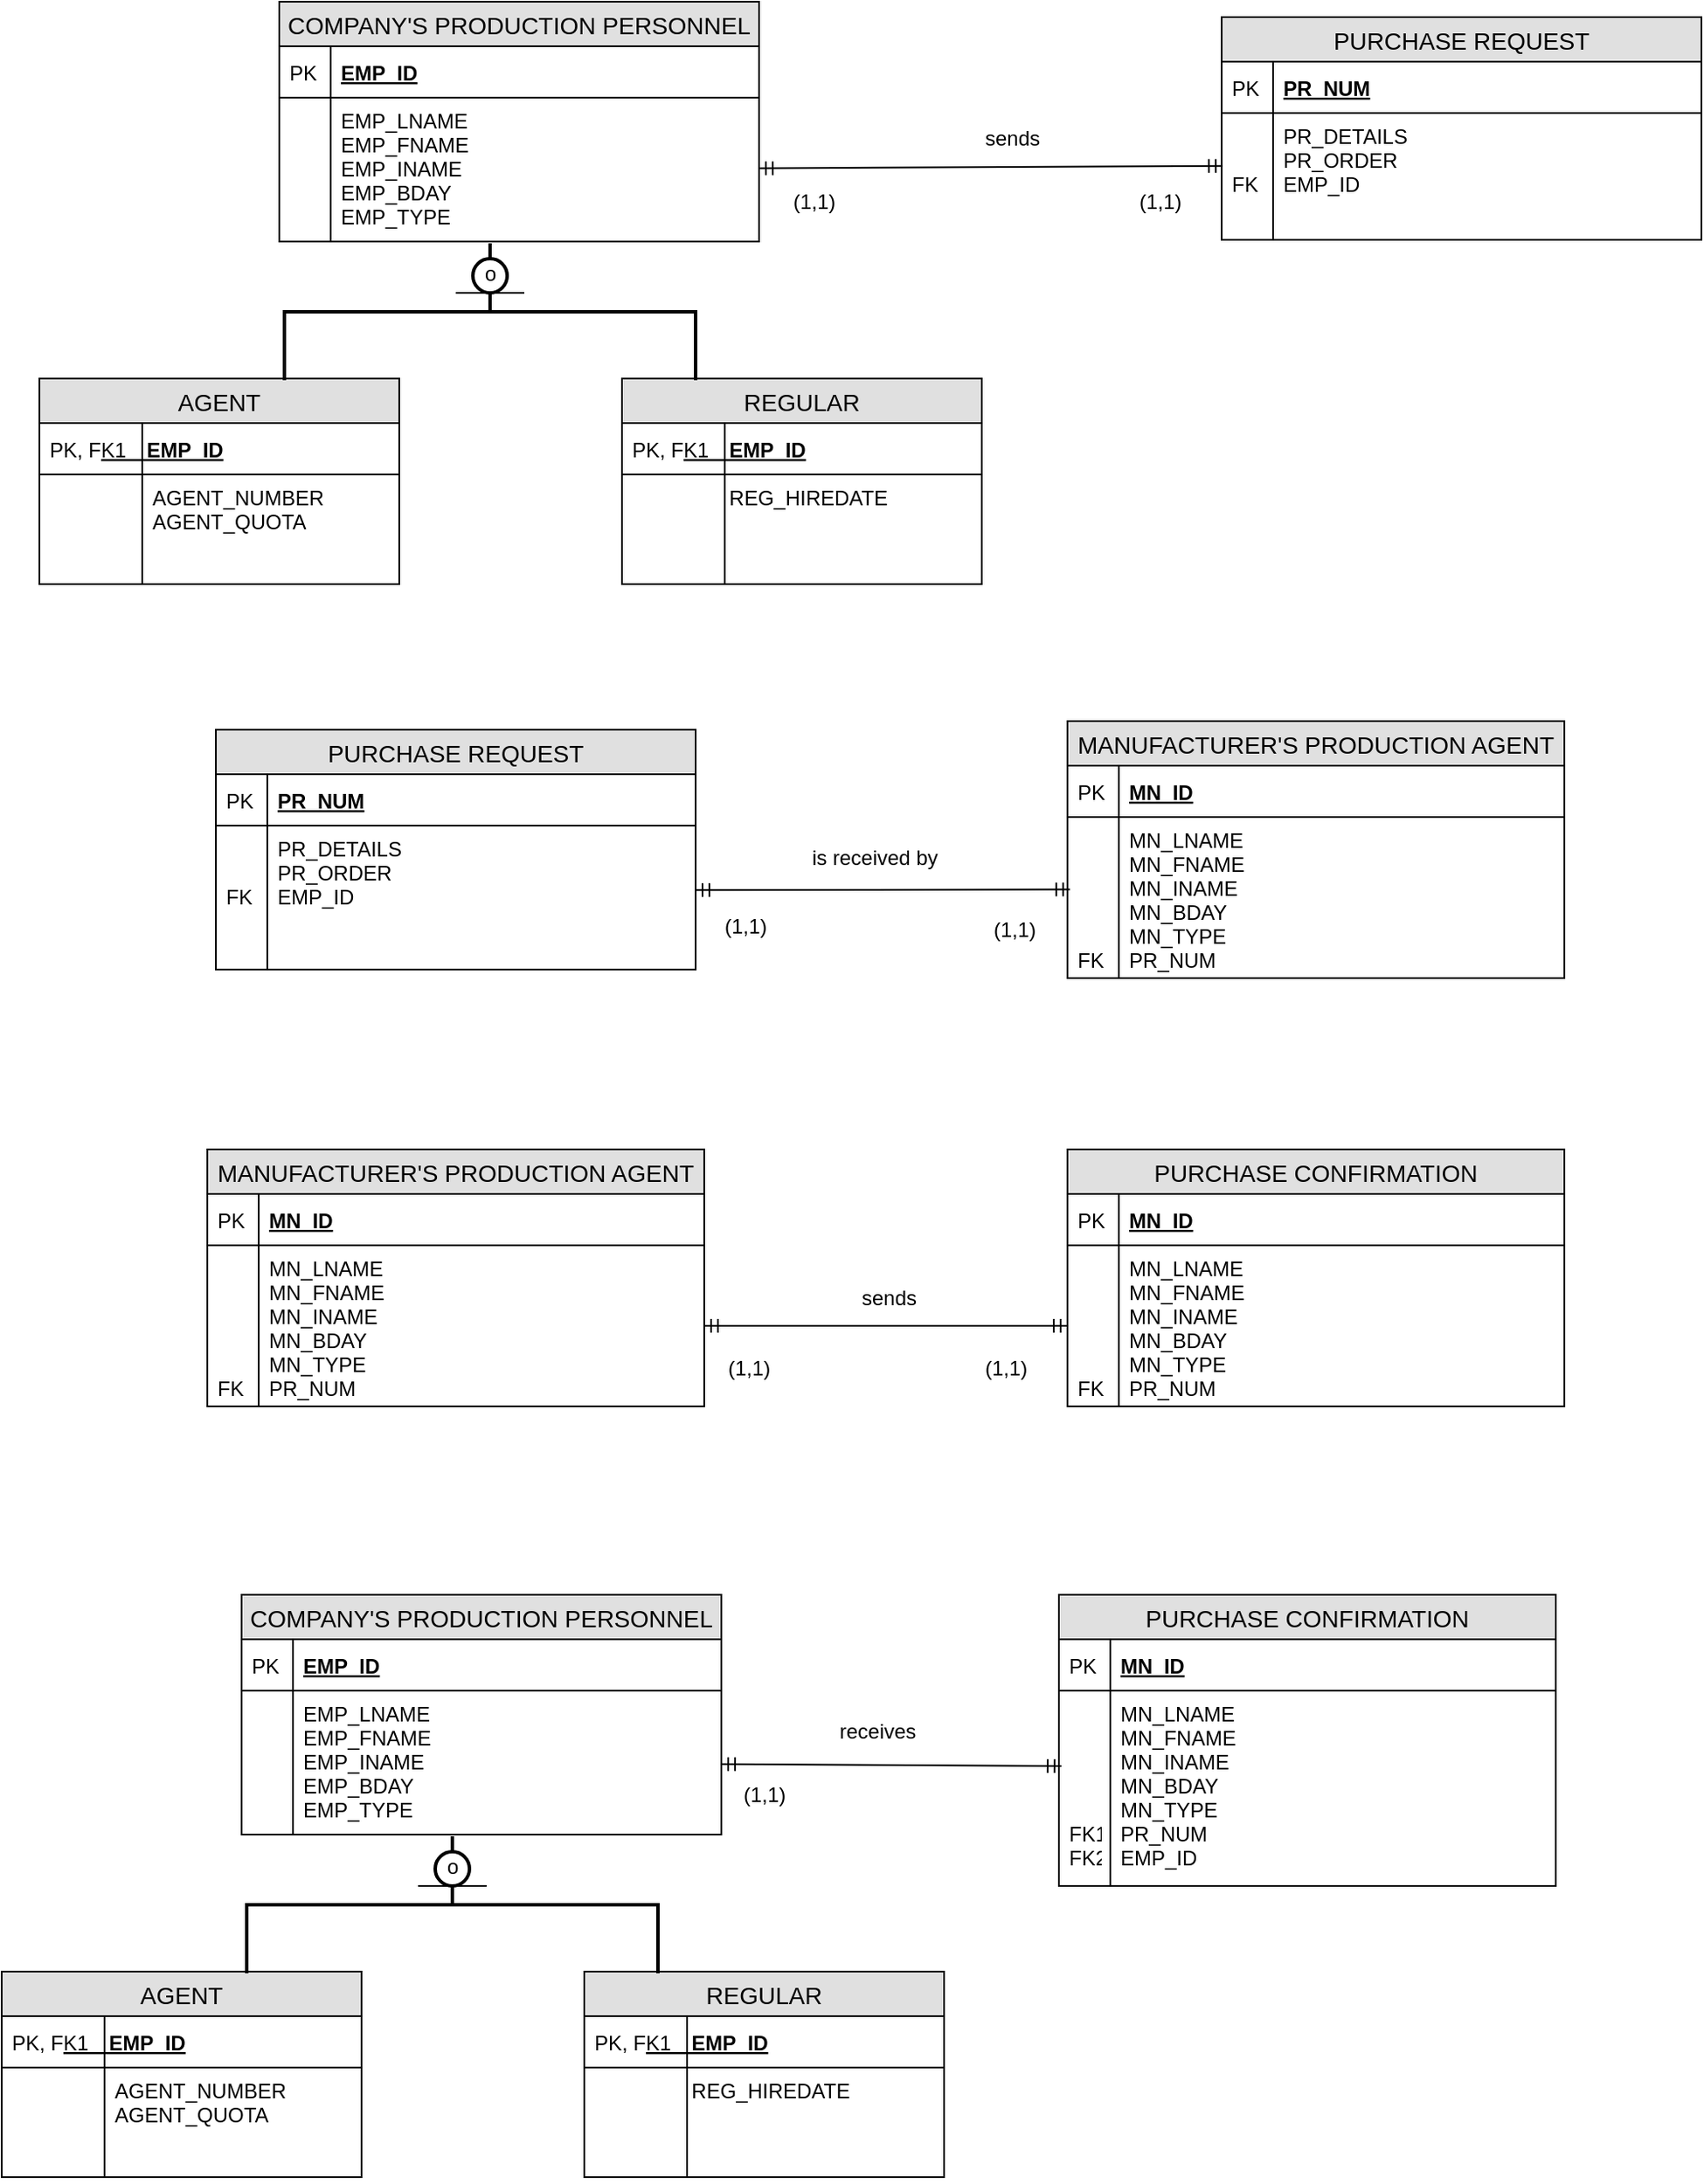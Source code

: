 <mxfile version="11.2.9" type="github" pages="1"><diagram id="ZgiR-9O1N4djcepu7My_" name="Page-1"><mxGraphModel dx="1338" dy="267" grid="1" gridSize="10" guides="1" tooltips="1" connect="1" arrows="1" fold="1" page="1" pageScale="1" pageWidth="850" pageHeight="1100" math="0" shadow="0"><root><mxCell id="0"/><mxCell id="1" parent="0"/><mxCell id="qeSE1AVoGnrq15DQRfRD-1" value="COMPANY'S PRODUCTION PERSONNEL" style="swimlane;fontStyle=0;childLayout=stackLayout;horizontal=1;startSize=26;fillColor=#e0e0e0;horizontalStack=0;resizeParent=1;resizeParentMax=0;resizeLast=0;collapsible=1;marginBottom=0;swimlaneFillColor=#ffffff;align=center;fontSize=14;" vertex="1" parent="1"><mxGeometry x="70" y="60" width="280" height="140" as="geometry"/></mxCell><mxCell id="qeSE1AVoGnrq15DQRfRD-2" value="EMP_ID" style="shape=partialRectangle;top=0;left=0;right=0;bottom=1;align=left;verticalAlign=middle;fillColor=none;spacingLeft=34;spacingRight=4;overflow=hidden;rotatable=0;points=[[0,0.5],[1,0.5]];portConstraint=eastwest;dropTarget=0;fontStyle=5;fontSize=12;" vertex="1" parent="qeSE1AVoGnrq15DQRfRD-1"><mxGeometry y="26" width="280" height="30" as="geometry"/></mxCell><mxCell id="qeSE1AVoGnrq15DQRfRD-3" value="PK" style="shape=partialRectangle;top=0;left=0;bottom=0;fillColor=none;align=left;verticalAlign=middle;spacingLeft=4;spacingRight=4;overflow=hidden;rotatable=0;points=[];portConstraint=eastwest;part=1;fontSize=12;" vertex="1" connectable="0" parent="qeSE1AVoGnrq15DQRfRD-2"><mxGeometry width="30" height="30" as="geometry"/></mxCell><mxCell id="qeSE1AVoGnrq15DQRfRD-4" value="EMP_LNAME&#10;EMP_FNAME&#10;EMP_INAME&#10;EMP_BDAY&#10;EMP_TYPE" style="shape=partialRectangle;top=0;left=0;right=0;bottom=0;align=left;verticalAlign=top;fillColor=none;spacingLeft=34;spacingRight=4;overflow=hidden;rotatable=0;points=[[0,0.5],[1,0.5]];portConstraint=eastwest;dropTarget=0;fontSize=12;" vertex="1" parent="qeSE1AVoGnrq15DQRfRD-1"><mxGeometry y="56" width="280" height="84" as="geometry"/></mxCell><mxCell id="qeSE1AVoGnrq15DQRfRD-5" value="" style="shape=partialRectangle;top=0;left=0;bottom=0;fillColor=none;align=left;verticalAlign=top;spacingLeft=4;spacingRight=4;overflow=hidden;rotatable=0;points=[];portConstraint=eastwest;part=1;fontSize=12;" vertex="1" connectable="0" parent="qeSE1AVoGnrq15DQRfRD-4"><mxGeometry width="30" height="84.0" as="geometry"/></mxCell><mxCell id="qeSE1AVoGnrq15DQRfRD-12" value="AGENT" style="swimlane;fontStyle=0;childLayout=stackLayout;horizontal=1;startSize=26;fillColor=#e0e0e0;horizontalStack=0;resizeParent=1;resizeParentMax=0;resizeLast=0;collapsible=1;marginBottom=0;swimlaneFillColor=#ffffff;align=center;fontSize=14;" vertex="1" parent="1"><mxGeometry x="-70" y="280" width="210" height="120" as="geometry"/></mxCell><mxCell id="qeSE1AVoGnrq15DQRfRD-13" value="        EMP_ID" style="shape=partialRectangle;top=0;left=0;right=0;bottom=1;align=left;verticalAlign=middle;fillColor=none;spacingLeft=34;spacingRight=4;overflow=hidden;rotatable=0;points=[[0,0.5],[1,0.5]];portConstraint=eastwest;dropTarget=0;fontStyle=5;fontSize=12;" vertex="1" parent="qeSE1AVoGnrq15DQRfRD-12"><mxGeometry y="26" width="210" height="30" as="geometry"/></mxCell><mxCell id="qeSE1AVoGnrq15DQRfRD-14" value="PK, FK1" style="shape=partialRectangle;top=0;left=0;bottom=0;fillColor=none;align=left;verticalAlign=middle;spacingLeft=4;spacingRight=4;overflow=hidden;rotatable=0;points=[];portConstraint=eastwest;part=1;fontSize=12;" vertex="1" connectable="0" parent="qeSE1AVoGnrq15DQRfRD-13"><mxGeometry width="60" height="30" as="geometry"/></mxCell><mxCell id="qeSE1AVoGnrq15DQRfRD-15" value="         AGENT_NUMBER&#10;         AGENT_QUOTA" style="shape=partialRectangle;top=0;left=0;right=0;bottom=0;align=left;verticalAlign=top;fillColor=none;spacingLeft=34;spacingRight=4;overflow=hidden;rotatable=0;points=[[0,0.5],[1,0.5]];portConstraint=eastwest;dropTarget=0;fontSize=12;" vertex="1" parent="qeSE1AVoGnrq15DQRfRD-12"><mxGeometry y="56" width="210" height="64" as="geometry"/></mxCell><mxCell id="qeSE1AVoGnrq15DQRfRD-16" value="" style="shape=partialRectangle;top=0;left=0;bottom=0;fillColor=none;align=left;verticalAlign=top;spacingLeft=4;spacingRight=4;overflow=hidden;rotatable=0;points=[];portConstraint=eastwest;part=1;fontSize=12;" vertex="1" connectable="0" parent="qeSE1AVoGnrq15DQRfRD-15"><mxGeometry width="60" height="64" as="geometry"/></mxCell><mxCell id="qeSE1AVoGnrq15DQRfRD-22" value="REGULAR" style="swimlane;fontStyle=0;childLayout=stackLayout;horizontal=1;startSize=26;fillColor=#e0e0e0;horizontalStack=0;resizeParent=1;resizeParentMax=0;resizeLast=0;collapsible=1;marginBottom=0;swimlaneFillColor=#ffffff;align=center;fontSize=14;" vertex="1" parent="1"><mxGeometry x="270" y="280" width="210" height="120" as="geometry"/></mxCell><mxCell id="qeSE1AVoGnrq15DQRfRD-23" value="        EMP_ID" style="shape=partialRectangle;top=0;left=0;right=0;bottom=1;align=left;verticalAlign=middle;fillColor=none;spacingLeft=34;spacingRight=4;overflow=hidden;rotatable=0;points=[[0,0.5],[1,0.5]];portConstraint=eastwest;dropTarget=0;fontStyle=5;fontSize=12;" vertex="1" parent="qeSE1AVoGnrq15DQRfRD-22"><mxGeometry y="26" width="210" height="30" as="geometry"/></mxCell><mxCell id="qeSE1AVoGnrq15DQRfRD-24" value="PK, FK1" style="shape=partialRectangle;top=0;left=0;bottom=0;fillColor=none;align=left;verticalAlign=middle;spacingLeft=4;spacingRight=4;overflow=hidden;rotatable=0;points=[];portConstraint=eastwest;part=1;fontSize=12;" vertex="1" connectable="0" parent="qeSE1AVoGnrq15DQRfRD-23"><mxGeometry width="60" height="30" as="geometry"/></mxCell><mxCell id="qeSE1AVoGnrq15DQRfRD-25" value="        REG_HIREDATE" style="shape=partialRectangle;top=0;left=0;right=0;bottom=0;align=left;verticalAlign=top;fillColor=none;spacingLeft=34;spacingRight=4;overflow=hidden;rotatable=0;points=[[0,0.5],[1,0.5]];portConstraint=eastwest;dropTarget=0;fontSize=12;" vertex="1" parent="qeSE1AVoGnrq15DQRfRD-22"><mxGeometry y="56" width="210" height="64" as="geometry"/></mxCell><mxCell id="qeSE1AVoGnrq15DQRfRD-26" value="" style="shape=partialRectangle;top=0;left=0;bottom=0;fillColor=none;align=left;verticalAlign=top;spacingLeft=4;spacingRight=4;overflow=hidden;rotatable=0;points=[];portConstraint=eastwest;part=1;fontSize=12;" vertex="1" connectable="0" parent="qeSE1AVoGnrq15DQRfRD-25"><mxGeometry width="60" height="64" as="geometry"/></mxCell><mxCell id="qeSE1AVoGnrq15DQRfRD-31" value="" style="strokeWidth=2;html=1;shape=mxgraph.flowchart.annotation_2;align=left;pointerEvents=1;rotation=90;" vertex="1" parent="1"><mxGeometry x="153" y="121" width="80" height="240" as="geometry"/></mxCell><mxCell id="qeSE1AVoGnrq15DQRfRD-32" value="" style="verticalLabelPosition=bottom;verticalAlign=top;html=1;strokeWidth=2;shape=mxgraph.flowchart.on-page_reference;" vertex="1" parent="1"><mxGeometry x="183" y="210" width="20" height="20" as="geometry"/></mxCell><mxCell id="qeSE1AVoGnrq15DQRfRD-33" value="" style="line;strokeWidth=1;fillColor=none;align=left;verticalAlign=middle;spacingTop=-1;spacingLeft=3;spacingRight=3;rotatable=0;labelPosition=right;points=[];portConstraint=eastwest;fontSize=12;" vertex="1" parent="1"><mxGeometry x="173" y="226" width="40" height="8" as="geometry"/></mxCell><mxCell id="qeSE1AVoGnrq15DQRfRD-35" value="o" style="text;html=1;resizable=0;points=[];autosize=1;align=left;verticalAlign=top;spacingTop=-4;" vertex="1" parent="1"><mxGeometry x="188" y="209" width="20" height="20" as="geometry"/></mxCell><mxCell id="qeSE1AVoGnrq15DQRfRD-36" value="PURCHASE REQUEST" style="swimlane;fontStyle=0;childLayout=stackLayout;horizontal=1;startSize=26;fillColor=#e0e0e0;horizontalStack=0;resizeParent=1;resizeParentMax=0;resizeLast=0;collapsible=1;marginBottom=0;swimlaneFillColor=#ffffff;align=center;fontSize=14;" vertex="1" parent="1"><mxGeometry x="620" y="69" width="280" height="130" as="geometry"/></mxCell><mxCell id="qeSE1AVoGnrq15DQRfRD-37" value="PR_NUM" style="shape=partialRectangle;top=0;left=0;right=0;bottom=1;align=left;verticalAlign=middle;fillColor=none;spacingLeft=34;spacingRight=4;overflow=hidden;rotatable=0;points=[[0,0.5],[1,0.5]];portConstraint=eastwest;dropTarget=0;fontStyle=5;fontSize=12;" vertex="1" parent="qeSE1AVoGnrq15DQRfRD-36"><mxGeometry y="26" width="280" height="30" as="geometry"/></mxCell><mxCell id="qeSE1AVoGnrq15DQRfRD-38" value="PK" style="shape=partialRectangle;top=0;left=0;bottom=0;fillColor=none;align=left;verticalAlign=middle;spacingLeft=4;spacingRight=4;overflow=hidden;rotatable=0;points=[];portConstraint=eastwest;part=1;fontSize=12;" vertex="1" connectable="0" parent="qeSE1AVoGnrq15DQRfRD-37"><mxGeometry width="30" height="30" as="geometry"/></mxCell><mxCell id="qeSE1AVoGnrq15DQRfRD-39" value="PR_DETAILS&#10;PR_ORDER&#10;EMP_ID" style="shape=partialRectangle;top=0;left=0;right=0;bottom=0;align=left;verticalAlign=top;fillColor=none;spacingLeft=34;spacingRight=4;overflow=hidden;rotatable=0;points=[[0,0.5],[1,0.5]];portConstraint=eastwest;dropTarget=0;fontSize=12;" vertex="1" parent="qeSE1AVoGnrq15DQRfRD-36"><mxGeometry y="56" width="280" height="74" as="geometry"/></mxCell><mxCell id="qeSE1AVoGnrq15DQRfRD-40" value="&#10;&#10;FK" style="shape=partialRectangle;top=0;left=0;bottom=0;fillColor=none;align=left;verticalAlign=top;spacingLeft=4;spacingRight=4;overflow=hidden;rotatable=0;points=[];portConstraint=eastwest;part=1;fontSize=12;" vertex="1" connectable="0" parent="qeSE1AVoGnrq15DQRfRD-39"><mxGeometry width="30" height="74.0" as="geometry"/></mxCell><mxCell id="qeSE1AVoGnrq15DQRfRD-41" style="rounded=0;orthogonalLoop=1;jettySize=auto;html=1;entryX=0.002;entryY=0.417;entryDx=0;entryDy=0;entryPerimeter=0;startArrow=ERmandOne;startFill=0;endArrow=ERmandOne;endFill=0;" edge="1" parent="1" source="qeSE1AVoGnrq15DQRfRD-4" target="qeSE1AVoGnrq15DQRfRD-39"><mxGeometry relative="1" as="geometry"><mxPoint x="610" y="158" as="targetPoint"/></mxGeometry></mxCell><mxCell id="qeSE1AVoGnrq15DQRfRD-42" value="sends" style="text;html=1;resizable=0;points=[];autosize=1;align=left;verticalAlign=top;spacingTop=-4;" vertex="1" parent="1"><mxGeometry x="480" y="130" width="50" height="20" as="geometry"/></mxCell><mxCell id="qeSE1AVoGnrq15DQRfRD-43" value="(1,1)" style="text;html=1;resizable=0;points=[];autosize=1;align=left;verticalAlign=top;spacingTop=-4;" vertex="1" parent="1"><mxGeometry x="368" y="167" width="40" height="20" as="geometry"/></mxCell><mxCell id="qeSE1AVoGnrq15DQRfRD-44" value="(1,1)" style="text;html=1;resizable=0;points=[];autosize=1;align=left;verticalAlign=top;spacingTop=-4;" vertex="1" parent="1"><mxGeometry x="570" y="167" width="40" height="20" as="geometry"/></mxCell><mxCell id="qeSE1AVoGnrq15DQRfRD-47" value="PURCHASE REQUEST" style="swimlane;fontStyle=0;childLayout=stackLayout;horizontal=1;startSize=26;fillColor=#e0e0e0;horizontalStack=0;resizeParent=1;resizeParentMax=0;resizeLast=0;collapsible=1;marginBottom=0;swimlaneFillColor=#ffffff;align=center;fontSize=14;" vertex="1" parent="1"><mxGeometry x="33" y="485" width="280" height="140" as="geometry"/></mxCell><mxCell id="qeSE1AVoGnrq15DQRfRD-48" value="PR_NUM" style="shape=partialRectangle;top=0;left=0;right=0;bottom=1;align=left;verticalAlign=middle;fillColor=none;spacingLeft=34;spacingRight=4;overflow=hidden;rotatable=0;points=[[0,0.5],[1,0.5]];portConstraint=eastwest;dropTarget=0;fontStyle=5;fontSize=12;" vertex="1" parent="qeSE1AVoGnrq15DQRfRD-47"><mxGeometry y="26" width="280" height="30" as="geometry"/></mxCell><mxCell id="qeSE1AVoGnrq15DQRfRD-49" value="PK" style="shape=partialRectangle;top=0;left=0;bottom=0;fillColor=none;align=left;verticalAlign=middle;spacingLeft=4;spacingRight=4;overflow=hidden;rotatable=0;points=[];portConstraint=eastwest;part=1;fontSize=12;" vertex="1" connectable="0" parent="qeSE1AVoGnrq15DQRfRD-48"><mxGeometry width="30" height="30" as="geometry"/></mxCell><mxCell id="qeSE1AVoGnrq15DQRfRD-50" value="PR_DETAILS&#10;PR_ORDER&#10;EMP_ID" style="shape=partialRectangle;top=0;left=0;right=0;bottom=0;align=left;verticalAlign=top;fillColor=none;spacingLeft=34;spacingRight=4;overflow=hidden;rotatable=0;points=[[0,0.5],[1,0.5]];portConstraint=eastwest;dropTarget=0;fontSize=12;" vertex="1" parent="qeSE1AVoGnrq15DQRfRD-47"><mxGeometry y="56" width="280" height="84" as="geometry"/></mxCell><mxCell id="qeSE1AVoGnrq15DQRfRD-51" value="&#10;&#10;FK" style="shape=partialRectangle;top=0;left=0;bottom=0;fillColor=none;align=left;verticalAlign=top;spacingLeft=4;spacingRight=4;overflow=hidden;rotatable=0;points=[];portConstraint=eastwest;part=1;fontSize=12;" vertex="1" connectable="0" parent="qeSE1AVoGnrq15DQRfRD-50"><mxGeometry width="30" height="84.0" as="geometry"/></mxCell><mxCell id="qeSE1AVoGnrq15DQRfRD-52" value="MANUFACTURER'S PRODUCTION AGENT" style="swimlane;fontStyle=0;childLayout=stackLayout;horizontal=1;startSize=26;fillColor=#e0e0e0;horizontalStack=0;resizeParent=1;resizeParentMax=0;resizeLast=0;collapsible=1;marginBottom=0;swimlaneFillColor=#ffffff;align=center;fontSize=14;" vertex="1" parent="1"><mxGeometry x="530" y="480" width="290" height="150" as="geometry"/></mxCell><mxCell id="qeSE1AVoGnrq15DQRfRD-53" value="MN_ID" style="shape=partialRectangle;top=0;left=0;right=0;bottom=1;align=left;verticalAlign=middle;fillColor=none;spacingLeft=34;spacingRight=4;overflow=hidden;rotatable=0;points=[[0,0.5],[1,0.5]];portConstraint=eastwest;dropTarget=0;fontStyle=5;fontSize=12;" vertex="1" parent="qeSE1AVoGnrq15DQRfRD-52"><mxGeometry y="26" width="290" height="30" as="geometry"/></mxCell><mxCell id="qeSE1AVoGnrq15DQRfRD-54" value="PK" style="shape=partialRectangle;top=0;left=0;bottom=0;fillColor=none;align=left;verticalAlign=middle;spacingLeft=4;spacingRight=4;overflow=hidden;rotatable=0;points=[];portConstraint=eastwest;part=1;fontSize=12;" vertex="1" connectable="0" parent="qeSE1AVoGnrq15DQRfRD-53"><mxGeometry width="30" height="30" as="geometry"/></mxCell><mxCell id="qeSE1AVoGnrq15DQRfRD-55" value="MN_LNAME&#10;MN_FNAME&#10;MN_INAME&#10;MN_BDAY&#10;MN_TYPE&#10;PR_NUM" style="shape=partialRectangle;top=0;left=0;right=0;bottom=0;align=left;verticalAlign=top;fillColor=none;spacingLeft=34;spacingRight=4;overflow=hidden;rotatable=0;points=[[0,0.5],[1,0.5]];portConstraint=eastwest;dropTarget=0;fontSize=12;" vertex="1" parent="qeSE1AVoGnrq15DQRfRD-52"><mxGeometry y="56" width="290" height="94" as="geometry"/></mxCell><mxCell id="qeSE1AVoGnrq15DQRfRD-56" value="&#10;&#10;&#10;&#10;&#10;FK" style="shape=partialRectangle;top=0;left=0;bottom=0;fillColor=none;align=left;verticalAlign=top;spacingLeft=4;spacingRight=4;overflow=hidden;rotatable=0;points=[];portConstraint=eastwest;part=1;fontSize=12;" vertex="1" connectable="0" parent="qeSE1AVoGnrq15DQRfRD-55"><mxGeometry width="30" height="94.0" as="geometry"/></mxCell><mxCell id="qeSE1AVoGnrq15DQRfRD-57" style="edgeStyle=none;rounded=0;orthogonalLoop=1;jettySize=auto;html=1;startArrow=ERmandOne;startFill=0;endArrow=ERmandOne;endFill=0;entryX=0.005;entryY=0.45;entryDx=0;entryDy=0;entryPerimeter=0;" edge="1" parent="1" target="qeSE1AVoGnrq15DQRfRD-55"><mxGeometry relative="1" as="geometry"><mxPoint x="313" y="578.576" as="sourcePoint"/><mxPoint x="531" y="577" as="targetPoint"/></mxGeometry></mxCell><mxCell id="qeSE1AVoGnrq15DQRfRD-58" value="is received by" style="text;html=1;resizable=0;points=[];autosize=1;align=left;verticalAlign=top;spacingTop=-4;" vertex="1" parent="1"><mxGeometry x="379" y="550" width="90" height="20" as="geometry"/></mxCell><mxCell id="qeSE1AVoGnrq15DQRfRD-59" value="(1,1)" style="text;html=1;resizable=0;points=[];autosize=1;align=left;verticalAlign=top;spacingTop=-4;" vertex="1" parent="1"><mxGeometry x="328" y="590" width="40" height="20" as="geometry"/></mxCell><mxCell id="qeSE1AVoGnrq15DQRfRD-60" value="(1,1)" style="text;html=1;resizable=0;points=[];autosize=1;align=left;verticalAlign=top;spacingTop=-4;" vertex="1" parent="1"><mxGeometry x="485" y="592" width="40" height="20" as="geometry"/></mxCell><mxCell id="qeSE1AVoGnrq15DQRfRD-61" value="MANUFACTURER'S PRODUCTION AGENT" style="swimlane;fontStyle=0;childLayout=stackLayout;horizontal=1;startSize=26;fillColor=#e0e0e0;horizontalStack=0;resizeParent=1;resizeParentMax=0;resizeLast=0;collapsible=1;marginBottom=0;swimlaneFillColor=#ffffff;align=center;fontSize=14;" vertex="1" parent="1"><mxGeometry x="28" y="730" width="290" height="150" as="geometry"/></mxCell><mxCell id="qeSE1AVoGnrq15DQRfRD-62" value="MN_ID" style="shape=partialRectangle;top=0;left=0;right=0;bottom=1;align=left;verticalAlign=middle;fillColor=none;spacingLeft=34;spacingRight=4;overflow=hidden;rotatable=0;points=[[0,0.5],[1,0.5]];portConstraint=eastwest;dropTarget=0;fontStyle=5;fontSize=12;" vertex="1" parent="qeSE1AVoGnrq15DQRfRD-61"><mxGeometry y="26" width="290" height="30" as="geometry"/></mxCell><mxCell id="qeSE1AVoGnrq15DQRfRD-63" value="PK" style="shape=partialRectangle;top=0;left=0;bottom=0;fillColor=none;align=left;verticalAlign=middle;spacingLeft=4;spacingRight=4;overflow=hidden;rotatable=0;points=[];portConstraint=eastwest;part=1;fontSize=12;" vertex="1" connectable="0" parent="qeSE1AVoGnrq15DQRfRD-62"><mxGeometry width="30" height="30" as="geometry"/></mxCell><mxCell id="qeSE1AVoGnrq15DQRfRD-64" value="MN_LNAME&#10;MN_FNAME&#10;MN_INAME&#10;MN_BDAY&#10;MN_TYPE&#10;PR_NUM" style="shape=partialRectangle;top=0;left=0;right=0;bottom=0;align=left;verticalAlign=top;fillColor=none;spacingLeft=34;spacingRight=4;overflow=hidden;rotatable=0;points=[[0,0.5],[1,0.5]];portConstraint=eastwest;dropTarget=0;fontSize=12;" vertex="1" parent="qeSE1AVoGnrq15DQRfRD-61"><mxGeometry y="56" width="290" height="94" as="geometry"/></mxCell><mxCell id="qeSE1AVoGnrq15DQRfRD-65" value="&#10;&#10;&#10;&#10;&#10;FK" style="shape=partialRectangle;top=0;left=0;bottom=0;fillColor=none;align=left;verticalAlign=top;spacingLeft=4;spacingRight=4;overflow=hidden;rotatable=0;points=[];portConstraint=eastwest;part=1;fontSize=12;" vertex="1" connectable="0" parent="qeSE1AVoGnrq15DQRfRD-64"><mxGeometry width="30" height="94.0" as="geometry"/></mxCell><mxCell id="qeSE1AVoGnrq15DQRfRD-66" value="PURCHASE CONFIRMATION" style="swimlane;fontStyle=0;childLayout=stackLayout;horizontal=1;startSize=26;fillColor=#e0e0e0;horizontalStack=0;resizeParent=1;resizeParentMax=0;resizeLast=0;collapsible=1;marginBottom=0;swimlaneFillColor=#ffffff;align=center;fontSize=14;" vertex="1" parent="1"><mxGeometry x="530" y="730" width="290" height="150" as="geometry"/></mxCell><mxCell id="qeSE1AVoGnrq15DQRfRD-67" value="MN_ID" style="shape=partialRectangle;top=0;left=0;right=0;bottom=1;align=left;verticalAlign=middle;fillColor=none;spacingLeft=34;spacingRight=4;overflow=hidden;rotatable=0;points=[[0,0.5],[1,0.5]];portConstraint=eastwest;dropTarget=0;fontStyle=5;fontSize=12;" vertex="1" parent="qeSE1AVoGnrq15DQRfRD-66"><mxGeometry y="26" width="290" height="30" as="geometry"/></mxCell><mxCell id="qeSE1AVoGnrq15DQRfRD-68" value="PK" style="shape=partialRectangle;top=0;left=0;bottom=0;fillColor=none;align=left;verticalAlign=middle;spacingLeft=4;spacingRight=4;overflow=hidden;rotatable=0;points=[];portConstraint=eastwest;part=1;fontSize=12;" vertex="1" connectable="0" parent="qeSE1AVoGnrq15DQRfRD-67"><mxGeometry width="30" height="30" as="geometry"/></mxCell><mxCell id="qeSE1AVoGnrq15DQRfRD-69" value="MN_LNAME&#10;MN_FNAME&#10;MN_INAME&#10;MN_BDAY&#10;MN_TYPE&#10;PR_NUM" style="shape=partialRectangle;top=0;left=0;right=0;bottom=0;align=left;verticalAlign=top;fillColor=none;spacingLeft=34;spacingRight=4;overflow=hidden;rotatable=0;points=[[0,0.5],[1,0.5]];portConstraint=eastwest;dropTarget=0;fontSize=12;" vertex="1" parent="qeSE1AVoGnrq15DQRfRD-66"><mxGeometry y="56" width="290" height="94" as="geometry"/></mxCell><mxCell id="qeSE1AVoGnrq15DQRfRD-70" value="&#10;&#10;&#10;&#10;&#10;FK" style="shape=partialRectangle;top=0;left=0;bottom=0;fillColor=none;align=left;verticalAlign=top;spacingLeft=4;spacingRight=4;overflow=hidden;rotatable=0;points=[];portConstraint=eastwest;part=1;fontSize=12;" vertex="1" connectable="0" parent="qeSE1AVoGnrq15DQRfRD-69"><mxGeometry width="30" height="94.0" as="geometry"/></mxCell><mxCell id="qeSE1AVoGnrq15DQRfRD-71" style="edgeStyle=none;rounded=0;orthogonalLoop=1;jettySize=auto;html=1;entryX=0;entryY=0.5;entryDx=0;entryDy=0;startArrow=ERmandOne;startFill=0;endArrow=ERmandOne;endFill=0;" edge="1" parent="1" source="qeSE1AVoGnrq15DQRfRD-64" target="qeSE1AVoGnrq15DQRfRD-69"><mxGeometry relative="1" as="geometry"/></mxCell><mxCell id="qeSE1AVoGnrq15DQRfRD-72" value="sends" style="text;html=1;resizable=0;points=[];autosize=1;align=left;verticalAlign=top;spacingTop=-4;" vertex="1" parent="1"><mxGeometry x="408" y="807" width="50" height="20" as="geometry"/></mxCell><mxCell id="qeSE1AVoGnrq15DQRfRD-73" value="(1,1)" style="text;html=1;resizable=0;points=[];autosize=1;align=left;verticalAlign=top;spacingTop=-4;" vertex="1" parent="1"><mxGeometry x="330" y="848" width="40" height="20" as="geometry"/></mxCell><mxCell id="qeSE1AVoGnrq15DQRfRD-74" value="(1,1)" style="text;html=1;resizable=0;points=[];autosize=1;align=left;verticalAlign=top;spacingTop=-4;" vertex="1" parent="1"><mxGeometry x="480" y="848" width="40" height="20" as="geometry"/></mxCell><mxCell id="qeSE1AVoGnrq15DQRfRD-75" value="COMPANY'S PRODUCTION PERSONNEL" style="swimlane;fontStyle=0;childLayout=stackLayout;horizontal=1;startSize=26;fillColor=#e0e0e0;horizontalStack=0;resizeParent=1;resizeParentMax=0;resizeLast=0;collapsible=1;marginBottom=0;swimlaneFillColor=#ffffff;align=center;fontSize=14;" vertex="1" parent="1"><mxGeometry x="48" y="990" width="280" height="140" as="geometry"/></mxCell><mxCell id="qeSE1AVoGnrq15DQRfRD-76" value="EMP_ID" style="shape=partialRectangle;top=0;left=0;right=0;bottom=1;align=left;verticalAlign=middle;fillColor=none;spacingLeft=34;spacingRight=4;overflow=hidden;rotatable=0;points=[[0,0.5],[1,0.5]];portConstraint=eastwest;dropTarget=0;fontStyle=5;fontSize=12;" vertex="1" parent="qeSE1AVoGnrq15DQRfRD-75"><mxGeometry y="26" width="280" height="30" as="geometry"/></mxCell><mxCell id="qeSE1AVoGnrq15DQRfRD-77" value="PK" style="shape=partialRectangle;top=0;left=0;bottom=0;fillColor=none;align=left;verticalAlign=middle;spacingLeft=4;spacingRight=4;overflow=hidden;rotatable=0;points=[];portConstraint=eastwest;part=1;fontSize=12;" vertex="1" connectable="0" parent="qeSE1AVoGnrq15DQRfRD-76"><mxGeometry width="30" height="30" as="geometry"/></mxCell><mxCell id="qeSE1AVoGnrq15DQRfRD-78" value="EMP_LNAME&#10;EMP_FNAME&#10;EMP_INAME&#10;EMP_BDAY&#10;EMP_TYPE" style="shape=partialRectangle;top=0;left=0;right=0;bottom=0;align=left;verticalAlign=top;fillColor=none;spacingLeft=34;spacingRight=4;overflow=hidden;rotatable=0;points=[[0,0.5],[1,0.5]];portConstraint=eastwest;dropTarget=0;fontSize=12;" vertex="1" parent="qeSE1AVoGnrq15DQRfRD-75"><mxGeometry y="56" width="280" height="84" as="geometry"/></mxCell><mxCell id="qeSE1AVoGnrq15DQRfRD-79" value="" style="shape=partialRectangle;top=0;left=0;bottom=0;fillColor=none;align=left;verticalAlign=top;spacingLeft=4;spacingRight=4;overflow=hidden;rotatable=0;points=[];portConstraint=eastwest;part=1;fontSize=12;" vertex="1" connectable="0" parent="qeSE1AVoGnrq15DQRfRD-78"><mxGeometry width="30" height="84.0" as="geometry"/></mxCell><mxCell id="qeSE1AVoGnrq15DQRfRD-80" value="AGENT" style="swimlane;fontStyle=0;childLayout=stackLayout;horizontal=1;startSize=26;fillColor=#e0e0e0;horizontalStack=0;resizeParent=1;resizeParentMax=0;resizeLast=0;collapsible=1;marginBottom=0;swimlaneFillColor=#ffffff;align=center;fontSize=14;" vertex="1" parent="1"><mxGeometry x="-92" y="1210" width="210" height="120" as="geometry"/></mxCell><mxCell id="qeSE1AVoGnrq15DQRfRD-81" value="        EMP_ID" style="shape=partialRectangle;top=0;left=0;right=0;bottom=1;align=left;verticalAlign=middle;fillColor=none;spacingLeft=34;spacingRight=4;overflow=hidden;rotatable=0;points=[[0,0.5],[1,0.5]];portConstraint=eastwest;dropTarget=0;fontStyle=5;fontSize=12;" vertex="1" parent="qeSE1AVoGnrq15DQRfRD-80"><mxGeometry y="26" width="210" height="30" as="geometry"/></mxCell><mxCell id="qeSE1AVoGnrq15DQRfRD-82" value="PK, FK1" style="shape=partialRectangle;top=0;left=0;bottom=0;fillColor=none;align=left;verticalAlign=middle;spacingLeft=4;spacingRight=4;overflow=hidden;rotatable=0;points=[];portConstraint=eastwest;part=1;fontSize=12;" vertex="1" connectable="0" parent="qeSE1AVoGnrq15DQRfRD-81"><mxGeometry width="60" height="30" as="geometry"/></mxCell><mxCell id="qeSE1AVoGnrq15DQRfRD-83" value="         AGENT_NUMBER&#10;         AGENT_QUOTA" style="shape=partialRectangle;top=0;left=0;right=0;bottom=0;align=left;verticalAlign=top;fillColor=none;spacingLeft=34;spacingRight=4;overflow=hidden;rotatable=0;points=[[0,0.5],[1,0.5]];portConstraint=eastwest;dropTarget=0;fontSize=12;" vertex="1" parent="qeSE1AVoGnrq15DQRfRD-80"><mxGeometry y="56" width="210" height="64" as="geometry"/></mxCell><mxCell id="qeSE1AVoGnrq15DQRfRD-84" value="" style="shape=partialRectangle;top=0;left=0;bottom=0;fillColor=none;align=left;verticalAlign=top;spacingLeft=4;spacingRight=4;overflow=hidden;rotatable=0;points=[];portConstraint=eastwest;part=1;fontSize=12;" vertex="1" connectable="0" parent="qeSE1AVoGnrq15DQRfRD-83"><mxGeometry width="60" height="64" as="geometry"/></mxCell><mxCell id="qeSE1AVoGnrq15DQRfRD-85" value="REGULAR" style="swimlane;fontStyle=0;childLayout=stackLayout;horizontal=1;startSize=26;fillColor=#e0e0e0;horizontalStack=0;resizeParent=1;resizeParentMax=0;resizeLast=0;collapsible=1;marginBottom=0;swimlaneFillColor=#ffffff;align=center;fontSize=14;" vertex="1" parent="1"><mxGeometry x="248" y="1210" width="210" height="120" as="geometry"/></mxCell><mxCell id="qeSE1AVoGnrq15DQRfRD-86" value="        EMP_ID" style="shape=partialRectangle;top=0;left=0;right=0;bottom=1;align=left;verticalAlign=middle;fillColor=none;spacingLeft=34;spacingRight=4;overflow=hidden;rotatable=0;points=[[0,0.5],[1,0.5]];portConstraint=eastwest;dropTarget=0;fontStyle=5;fontSize=12;" vertex="1" parent="qeSE1AVoGnrq15DQRfRD-85"><mxGeometry y="26" width="210" height="30" as="geometry"/></mxCell><mxCell id="qeSE1AVoGnrq15DQRfRD-87" value="PK, FK1" style="shape=partialRectangle;top=0;left=0;bottom=0;fillColor=none;align=left;verticalAlign=middle;spacingLeft=4;spacingRight=4;overflow=hidden;rotatable=0;points=[];portConstraint=eastwest;part=1;fontSize=12;" vertex="1" connectable="0" parent="qeSE1AVoGnrq15DQRfRD-86"><mxGeometry width="60" height="30" as="geometry"/></mxCell><mxCell id="qeSE1AVoGnrq15DQRfRD-88" value="        REG_HIREDATE" style="shape=partialRectangle;top=0;left=0;right=0;bottom=0;align=left;verticalAlign=top;fillColor=none;spacingLeft=34;spacingRight=4;overflow=hidden;rotatable=0;points=[[0,0.5],[1,0.5]];portConstraint=eastwest;dropTarget=0;fontSize=12;" vertex="1" parent="qeSE1AVoGnrq15DQRfRD-85"><mxGeometry y="56" width="210" height="64" as="geometry"/></mxCell><mxCell id="qeSE1AVoGnrq15DQRfRD-89" value="" style="shape=partialRectangle;top=0;left=0;bottom=0;fillColor=none;align=left;verticalAlign=top;spacingLeft=4;spacingRight=4;overflow=hidden;rotatable=0;points=[];portConstraint=eastwest;part=1;fontSize=12;" vertex="1" connectable="0" parent="qeSE1AVoGnrq15DQRfRD-88"><mxGeometry width="60" height="64" as="geometry"/></mxCell><mxCell id="qeSE1AVoGnrq15DQRfRD-90" value="" style="strokeWidth=2;html=1;shape=mxgraph.flowchart.annotation_2;align=left;pointerEvents=1;rotation=90;" vertex="1" parent="1"><mxGeometry x="131" y="1051" width="80" height="240" as="geometry"/></mxCell><mxCell id="qeSE1AVoGnrq15DQRfRD-91" value="" style="verticalLabelPosition=bottom;verticalAlign=top;html=1;strokeWidth=2;shape=mxgraph.flowchart.on-page_reference;" vertex="1" parent="1"><mxGeometry x="161" y="1140" width="20" height="20" as="geometry"/></mxCell><mxCell id="qeSE1AVoGnrq15DQRfRD-92" value="" style="line;strokeWidth=1;fillColor=none;align=left;verticalAlign=middle;spacingTop=-1;spacingLeft=3;spacingRight=3;rotatable=0;labelPosition=right;points=[];portConstraint=eastwest;fontSize=12;" vertex="1" parent="1"><mxGeometry x="151" y="1156" width="40" height="8" as="geometry"/></mxCell><mxCell id="qeSE1AVoGnrq15DQRfRD-93" value="o" style="text;html=1;resizable=0;points=[];autosize=1;align=left;verticalAlign=top;spacingTop=-4;" vertex="1" parent="1"><mxGeometry x="166" y="1139" width="20" height="20" as="geometry"/></mxCell><mxCell id="qeSE1AVoGnrq15DQRfRD-95" value="PURCHASE CONFIRMATION" style="swimlane;fontStyle=0;childLayout=stackLayout;horizontal=1;startSize=26;fillColor=#e0e0e0;horizontalStack=0;resizeParent=1;resizeParentMax=0;resizeLast=0;collapsible=1;marginBottom=0;swimlaneFillColor=#ffffff;align=center;fontSize=14;" vertex="1" parent="1"><mxGeometry x="525" y="990" width="290" height="170" as="geometry"/></mxCell><mxCell id="qeSE1AVoGnrq15DQRfRD-96" value="MN_ID" style="shape=partialRectangle;top=0;left=0;right=0;bottom=1;align=left;verticalAlign=middle;fillColor=none;spacingLeft=34;spacingRight=4;overflow=hidden;rotatable=0;points=[[0,0.5],[1,0.5]];portConstraint=eastwest;dropTarget=0;fontStyle=5;fontSize=12;" vertex="1" parent="qeSE1AVoGnrq15DQRfRD-95"><mxGeometry y="26" width="290" height="30" as="geometry"/></mxCell><mxCell id="qeSE1AVoGnrq15DQRfRD-97" value="PK" style="shape=partialRectangle;top=0;left=0;bottom=0;fillColor=none;align=left;verticalAlign=middle;spacingLeft=4;spacingRight=4;overflow=hidden;rotatable=0;points=[];portConstraint=eastwest;part=1;fontSize=12;" vertex="1" connectable="0" parent="qeSE1AVoGnrq15DQRfRD-96"><mxGeometry width="30" height="30" as="geometry"/></mxCell><mxCell id="qeSE1AVoGnrq15DQRfRD-98" value="MN_LNAME&#10;MN_FNAME&#10;MN_INAME&#10;MN_BDAY&#10;MN_TYPE&#10;PR_NUM&#10;EMP_ID" style="shape=partialRectangle;top=0;left=0;right=0;bottom=0;align=left;verticalAlign=top;fillColor=none;spacingLeft=34;spacingRight=4;overflow=hidden;rotatable=0;points=[[0,0.5],[1,0.5]];portConstraint=eastwest;dropTarget=0;fontSize=12;" vertex="1" parent="qeSE1AVoGnrq15DQRfRD-95"><mxGeometry y="56" width="290" height="114" as="geometry"/></mxCell><mxCell id="qeSE1AVoGnrq15DQRfRD-99" value="&#10;&#10;&#10;&#10;&#10;FK1&#10;FK2" style="shape=partialRectangle;top=0;left=0;bottom=0;fillColor=none;align=left;verticalAlign=top;spacingLeft=4;spacingRight=4;overflow=hidden;rotatable=0;points=[];portConstraint=eastwest;part=1;fontSize=12;" vertex="1" connectable="0" parent="qeSE1AVoGnrq15DQRfRD-98"><mxGeometry width="30" height="114.0" as="geometry"/></mxCell><mxCell id="qeSE1AVoGnrq15DQRfRD-100" style="edgeStyle=none;rounded=0;orthogonalLoop=1;jettySize=auto;html=1;startArrow=ERmandOne;startFill=0;endArrow=ERmandOne;endFill=0;entryX=0.005;entryY=0.386;entryDx=0;entryDy=0;entryPerimeter=0;" edge="1" parent="1" source="qeSE1AVoGnrq15DQRfRD-78" target="qeSE1AVoGnrq15DQRfRD-98"><mxGeometry relative="1" as="geometry"><mxPoint x="520" y="1088" as="targetPoint"/></mxGeometry></mxCell><mxCell id="qeSE1AVoGnrq15DQRfRD-101" value="receives" style="text;html=1;resizable=0;points=[];autosize=1;align=left;verticalAlign=top;spacingTop=-4;" vertex="1" parent="1"><mxGeometry x="394.5" y="1060" width="60" height="20" as="geometry"/></mxCell><mxCell id="qeSE1AVoGnrq15DQRfRD-102" value="(1,1)" style="text;html=1;resizable=0;points=[];autosize=1;align=left;verticalAlign=top;spacingTop=-4;" vertex="1" parent="1"><mxGeometry x="339" y="1097" width="40" height="20" as="geometry"/></mxCell></root></mxGraphModel></diagram></mxfile>